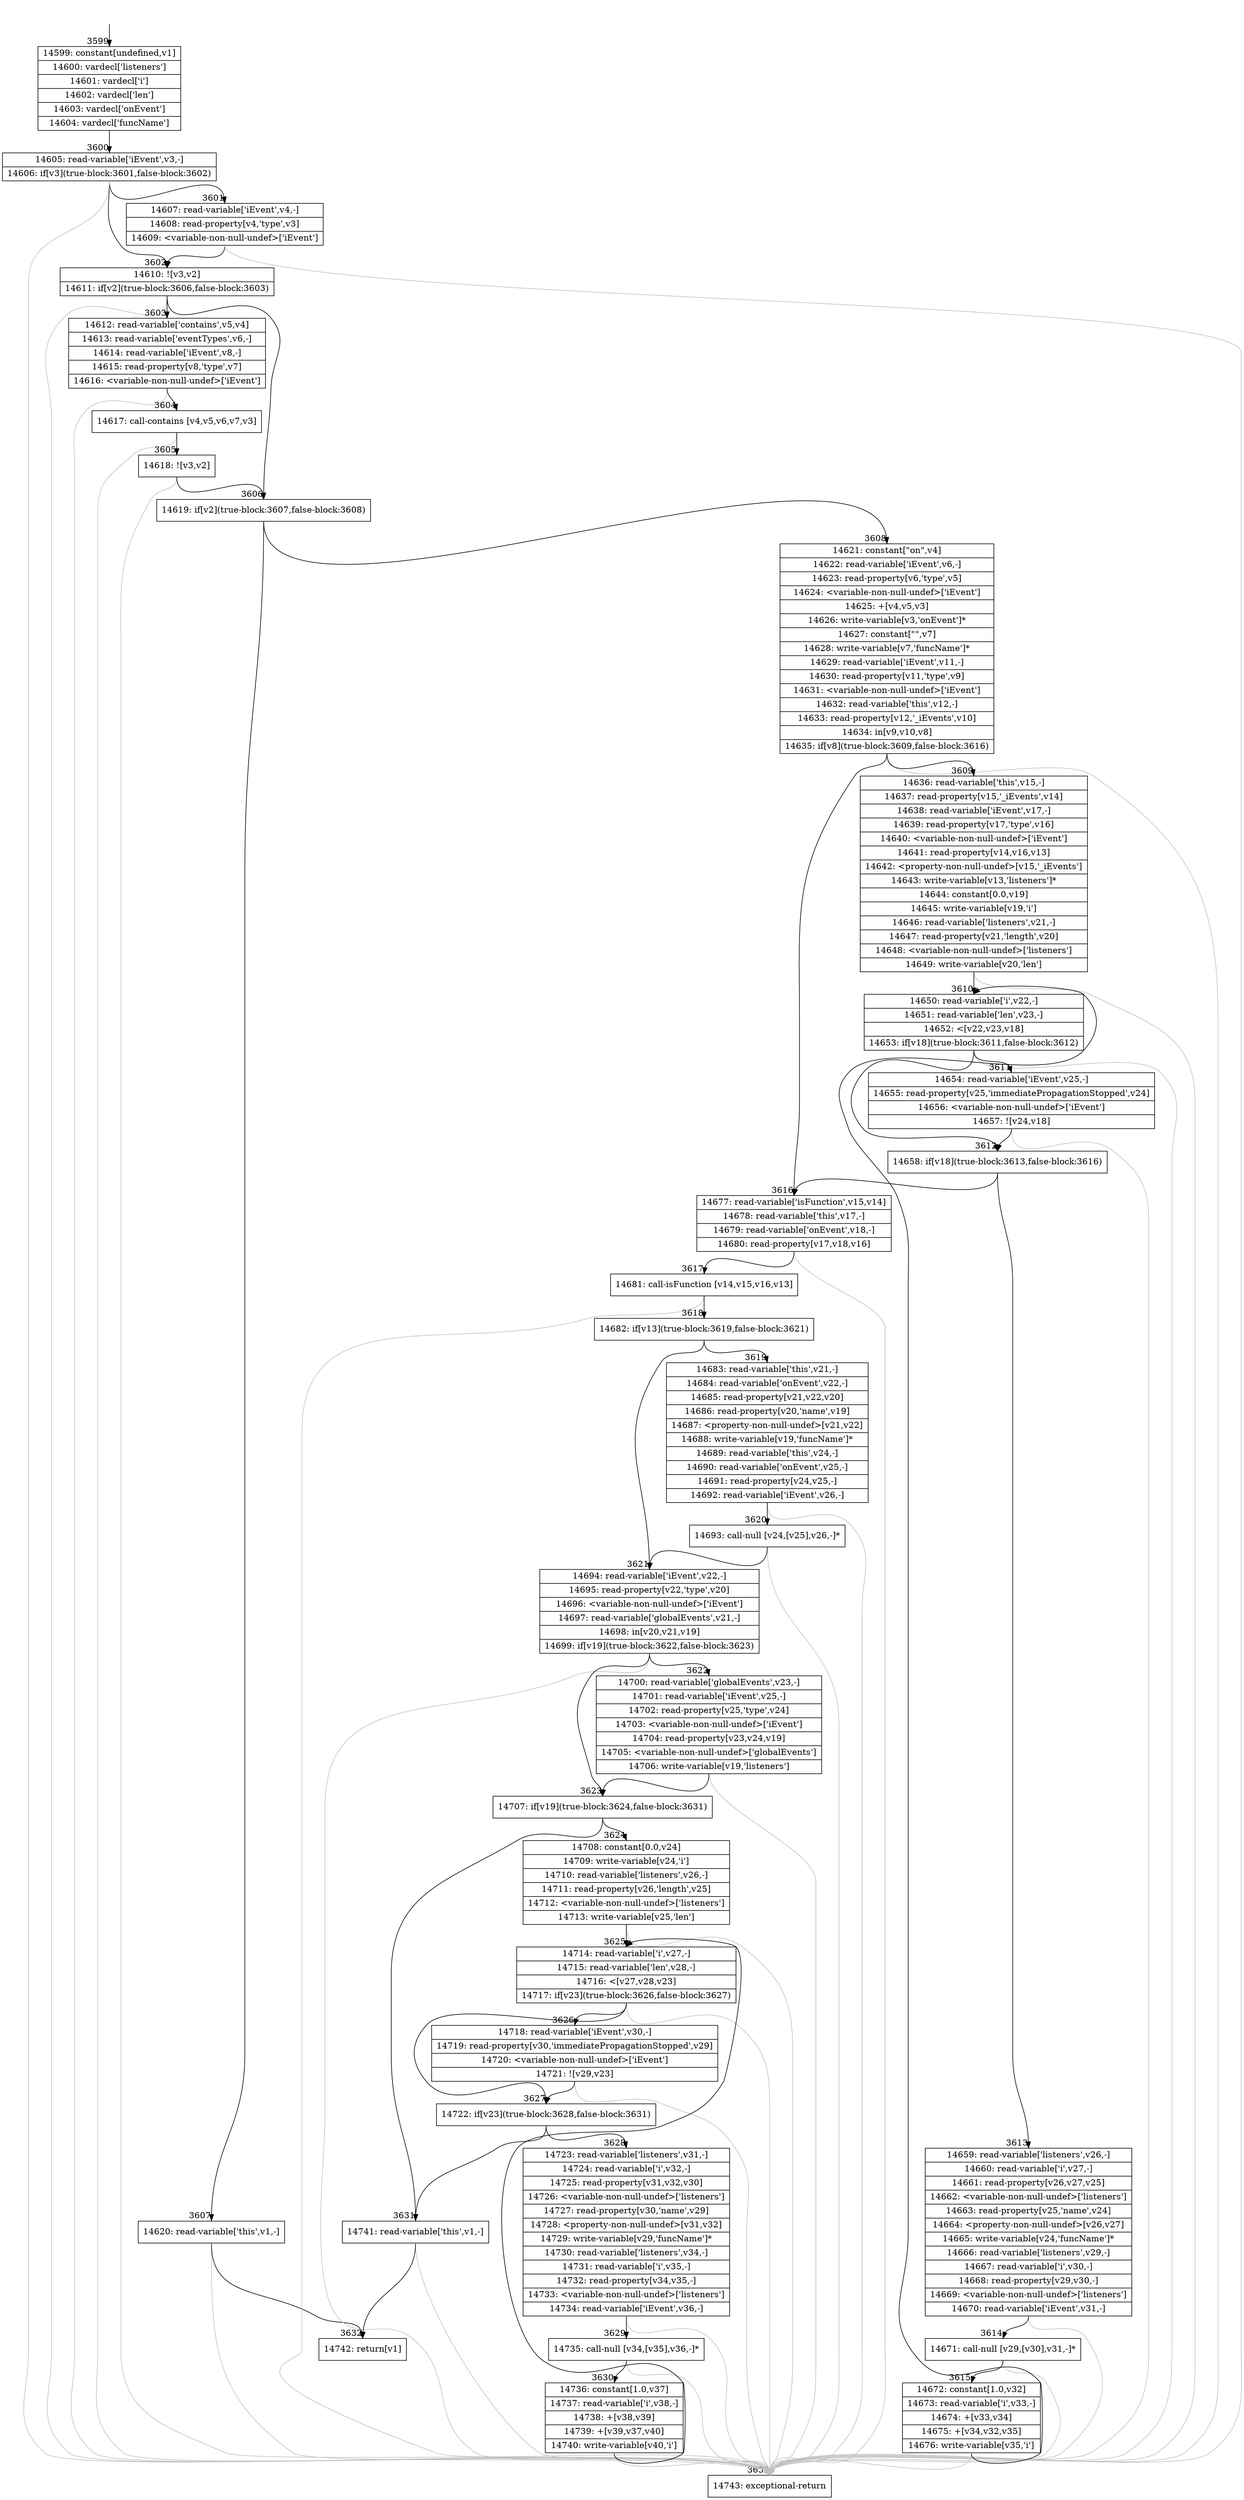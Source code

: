 digraph {
rankdir="TD"
BB_entry157[shape=none,label=""];
BB_entry157 -> BB3599 [tailport=s, headport=n, headlabel="    3599"]
BB3599 [shape=record label="{14599: constant[undefined,v1]|14600: vardecl['listeners']|14601: vardecl['i']|14602: vardecl['len']|14603: vardecl['onEvent']|14604: vardecl['funcName']}" ] 
BB3599 -> BB3600 [tailport=s, headport=n, headlabel="      3600"]
BB3600 [shape=record label="{14605: read-variable['iEvent',v3,-]|14606: if[v3](true-block:3601,false-block:3602)}" ] 
BB3600 -> BB3602 [tailport=s, headport=n, headlabel="      3602"]
BB3600 -> BB3601 [tailport=s, headport=n, headlabel="      3601"]
BB3600 -> BB3633 [tailport=s, headport=n, color=gray, headlabel="      3633"]
BB3601 [shape=record label="{14607: read-variable['iEvent',v4,-]|14608: read-property[v4,'type',v3]|14609: \<variable-non-null-undef\>['iEvent']}" ] 
BB3601 -> BB3602 [tailport=s, headport=n]
BB3601 -> BB3633 [tailport=s, headport=n, color=gray]
BB3602 [shape=record label="{14610: ![v3,v2]|14611: if[v2](true-block:3606,false-block:3603)}" ] 
BB3602 -> BB3606 [tailport=s, headport=n, headlabel="      3606"]
BB3602 -> BB3603 [tailport=s, headport=n, headlabel="      3603"]
BB3602 -> BB3633 [tailport=s, headport=n, color=gray]
BB3603 [shape=record label="{14612: read-variable['contains',v5,v4]|14613: read-variable['eventTypes',v6,-]|14614: read-variable['iEvent',v8,-]|14615: read-property[v8,'type',v7]|14616: \<variable-non-null-undef\>['iEvent']}" ] 
BB3603 -> BB3604 [tailport=s, headport=n, headlabel="      3604"]
BB3603 -> BB3633 [tailport=s, headport=n, color=gray]
BB3604 [shape=record label="{14617: call-contains [v4,v5,v6,v7,v3]}" ] 
BB3604 -> BB3605 [tailport=s, headport=n, headlabel="      3605"]
BB3604 -> BB3633 [tailport=s, headport=n, color=gray]
BB3605 [shape=record label="{14618: ![v3,v2]}" ] 
BB3605 -> BB3606 [tailport=s, headport=n]
BB3605 -> BB3633 [tailport=s, headport=n, color=gray]
BB3606 [shape=record label="{14619: if[v2](true-block:3607,false-block:3608)}" ] 
BB3606 -> BB3607 [tailport=s, headport=n, headlabel="      3607"]
BB3606 -> BB3608 [tailport=s, headport=n, headlabel="      3608"]
BB3607 [shape=record label="{14620: read-variable['this',v1,-]}" ] 
BB3607 -> BB3632 [tailport=s, headport=n, headlabel="      3632"]
BB3607 -> BB3633 [tailport=s, headport=n, color=gray]
BB3608 [shape=record label="{14621: constant[\"on\",v4]|14622: read-variable['iEvent',v6,-]|14623: read-property[v6,'type',v5]|14624: \<variable-non-null-undef\>['iEvent']|14625: +[v4,v5,v3]|14626: write-variable[v3,'onEvent']*|14627: constant[\"\",v7]|14628: write-variable[v7,'funcName']*|14629: read-variable['iEvent',v11,-]|14630: read-property[v11,'type',v9]|14631: \<variable-non-null-undef\>['iEvent']|14632: read-variable['this',v12,-]|14633: read-property[v12,'_iEvents',v10]|14634: in[v9,v10,v8]|14635: if[v8](true-block:3609,false-block:3616)}" ] 
BB3608 -> BB3609 [tailport=s, headport=n, headlabel="      3609"]
BB3608 -> BB3616 [tailport=s, headport=n, headlabel="      3616"]
BB3608 -> BB3633 [tailport=s, headport=n, color=gray]
BB3609 [shape=record label="{14636: read-variable['this',v15,-]|14637: read-property[v15,'_iEvents',v14]|14638: read-variable['iEvent',v17,-]|14639: read-property[v17,'type',v16]|14640: \<variable-non-null-undef\>['iEvent']|14641: read-property[v14,v16,v13]|14642: \<property-non-null-undef\>[v15,'_iEvents']|14643: write-variable[v13,'listeners']*|14644: constant[0.0,v19]|14645: write-variable[v19,'i']|14646: read-variable['listeners',v21,-]|14647: read-property[v21,'length',v20]|14648: \<variable-non-null-undef\>['listeners']|14649: write-variable[v20,'len']}" ] 
BB3609 -> BB3610 [tailport=s, headport=n, headlabel="      3610"]
BB3609 -> BB3633 [tailport=s, headport=n, color=gray]
BB3610 [shape=record label="{14650: read-variable['i',v22,-]|14651: read-variable['len',v23,-]|14652: \<[v22,v23,v18]|14653: if[v18](true-block:3611,false-block:3612)}" ] 
BB3610 -> BB3612 [tailport=s, headport=n, headlabel="      3612"]
BB3610 -> BB3611 [tailport=s, headport=n, headlabel="      3611"]
BB3610 -> BB3633 [tailport=s, headport=n, color=gray]
BB3611 [shape=record label="{14654: read-variable['iEvent',v25,-]|14655: read-property[v25,'immediatePropagationStopped',v24]|14656: \<variable-non-null-undef\>['iEvent']|14657: ![v24,v18]}" ] 
BB3611 -> BB3612 [tailport=s, headport=n]
BB3611 -> BB3633 [tailport=s, headport=n, color=gray]
BB3612 [shape=record label="{14658: if[v18](true-block:3613,false-block:3616)}" ] 
BB3612 -> BB3613 [tailport=s, headport=n, headlabel="      3613"]
BB3612 -> BB3616 [tailport=s, headport=n]
BB3613 [shape=record label="{14659: read-variable['listeners',v26,-]|14660: read-variable['i',v27,-]|14661: read-property[v26,v27,v25]|14662: \<variable-non-null-undef\>['listeners']|14663: read-property[v25,'name',v24]|14664: \<property-non-null-undef\>[v26,v27]|14665: write-variable[v24,'funcName']*|14666: read-variable['listeners',v29,-]|14667: read-variable['i',v30,-]|14668: read-property[v29,v30,-]|14669: \<variable-non-null-undef\>['listeners']|14670: read-variable['iEvent',v31,-]}" ] 
BB3613 -> BB3614 [tailport=s, headport=n, headlabel="      3614"]
BB3613 -> BB3633 [tailport=s, headport=n, color=gray]
BB3614 [shape=record label="{14671: call-null [v29,[v30],v31,-]*}" ] 
BB3614 -> BB3615 [tailport=s, headport=n, headlabel="      3615"]
BB3614 -> BB3633 [tailport=s, headport=n, color=gray]
BB3615 [shape=record label="{14672: constant[1.0,v32]|14673: read-variable['i',v33,-]|14674: +[v33,v34]|14675: +[v34,v32,v35]|14676: write-variable[v35,'i']}" ] 
BB3615 -> BB3610 [tailport=s, headport=n]
BB3615 -> BB3633 [tailport=s, headport=n, color=gray]
BB3616 [shape=record label="{14677: read-variable['isFunction',v15,v14]|14678: read-variable['this',v17,-]|14679: read-variable['onEvent',v18,-]|14680: read-property[v17,v18,v16]}" ] 
BB3616 -> BB3617 [tailport=s, headport=n, headlabel="      3617"]
BB3616 -> BB3633 [tailport=s, headport=n, color=gray]
BB3617 [shape=record label="{14681: call-isFunction [v14,v15,v16,v13]}" ] 
BB3617 -> BB3618 [tailport=s, headport=n, headlabel="      3618"]
BB3617 -> BB3633 [tailport=s, headport=n, color=gray]
BB3618 [shape=record label="{14682: if[v13](true-block:3619,false-block:3621)}" ] 
BB3618 -> BB3619 [tailport=s, headport=n, headlabel="      3619"]
BB3618 -> BB3621 [tailport=s, headport=n, headlabel="      3621"]
BB3619 [shape=record label="{14683: read-variable['this',v21,-]|14684: read-variable['onEvent',v22,-]|14685: read-property[v21,v22,v20]|14686: read-property[v20,'name',v19]|14687: \<property-non-null-undef\>[v21,v22]|14688: write-variable[v19,'funcName']*|14689: read-variable['this',v24,-]|14690: read-variable['onEvent',v25,-]|14691: read-property[v24,v25,-]|14692: read-variable['iEvent',v26,-]}" ] 
BB3619 -> BB3620 [tailport=s, headport=n, headlabel="      3620"]
BB3619 -> BB3633 [tailport=s, headport=n, color=gray]
BB3620 [shape=record label="{14693: call-null [v24,[v25],v26,-]*}" ] 
BB3620 -> BB3621 [tailport=s, headport=n]
BB3620 -> BB3633 [tailport=s, headport=n, color=gray]
BB3621 [shape=record label="{14694: read-variable['iEvent',v22,-]|14695: read-property[v22,'type',v20]|14696: \<variable-non-null-undef\>['iEvent']|14697: read-variable['globalEvents',v21,-]|14698: in[v20,v21,v19]|14699: if[v19](true-block:3622,false-block:3623)}" ] 
BB3621 -> BB3623 [tailport=s, headport=n, headlabel="      3623"]
BB3621 -> BB3622 [tailport=s, headport=n, headlabel="      3622"]
BB3621 -> BB3633 [tailport=s, headport=n, color=gray]
BB3622 [shape=record label="{14700: read-variable['globalEvents',v23,-]|14701: read-variable['iEvent',v25,-]|14702: read-property[v25,'type',v24]|14703: \<variable-non-null-undef\>['iEvent']|14704: read-property[v23,v24,v19]|14705: \<variable-non-null-undef\>['globalEvents']|14706: write-variable[v19,'listeners']}" ] 
BB3622 -> BB3623 [tailport=s, headport=n]
BB3622 -> BB3633 [tailport=s, headport=n, color=gray]
BB3623 [shape=record label="{14707: if[v19](true-block:3624,false-block:3631)}" ] 
BB3623 -> BB3624 [tailport=s, headport=n, headlabel="      3624"]
BB3623 -> BB3631 [tailport=s, headport=n, headlabel="      3631"]
BB3624 [shape=record label="{14708: constant[0.0,v24]|14709: write-variable[v24,'i']|14710: read-variable['listeners',v26,-]|14711: read-property[v26,'length',v25]|14712: \<variable-non-null-undef\>['listeners']|14713: write-variable[v25,'len']}" ] 
BB3624 -> BB3625 [tailport=s, headport=n, headlabel="      3625"]
BB3624 -> BB3633 [tailport=s, headport=n, color=gray]
BB3625 [shape=record label="{14714: read-variable['i',v27,-]|14715: read-variable['len',v28,-]|14716: \<[v27,v28,v23]|14717: if[v23](true-block:3626,false-block:3627)}" ] 
BB3625 -> BB3627 [tailport=s, headport=n, headlabel="      3627"]
BB3625 -> BB3626 [tailport=s, headport=n, headlabel="      3626"]
BB3625 -> BB3633 [tailport=s, headport=n, color=gray]
BB3626 [shape=record label="{14718: read-variable['iEvent',v30,-]|14719: read-property[v30,'immediatePropagationStopped',v29]|14720: \<variable-non-null-undef\>['iEvent']|14721: ![v29,v23]}" ] 
BB3626 -> BB3627 [tailport=s, headport=n]
BB3626 -> BB3633 [tailport=s, headport=n, color=gray]
BB3627 [shape=record label="{14722: if[v23](true-block:3628,false-block:3631)}" ] 
BB3627 -> BB3628 [tailport=s, headport=n, headlabel="      3628"]
BB3627 -> BB3631 [tailport=s, headport=n]
BB3628 [shape=record label="{14723: read-variable['listeners',v31,-]|14724: read-variable['i',v32,-]|14725: read-property[v31,v32,v30]|14726: \<variable-non-null-undef\>['listeners']|14727: read-property[v30,'name',v29]|14728: \<property-non-null-undef\>[v31,v32]|14729: write-variable[v29,'funcName']*|14730: read-variable['listeners',v34,-]|14731: read-variable['i',v35,-]|14732: read-property[v34,v35,-]|14733: \<variable-non-null-undef\>['listeners']|14734: read-variable['iEvent',v36,-]}" ] 
BB3628 -> BB3629 [tailport=s, headport=n, headlabel="      3629"]
BB3628 -> BB3633 [tailport=s, headport=n, color=gray]
BB3629 [shape=record label="{14735: call-null [v34,[v35],v36,-]*}" ] 
BB3629 -> BB3630 [tailport=s, headport=n, headlabel="      3630"]
BB3629 -> BB3633 [tailport=s, headport=n, color=gray]
BB3630 [shape=record label="{14736: constant[1.0,v37]|14737: read-variable['i',v38,-]|14738: +[v38,v39]|14739: +[v39,v37,v40]|14740: write-variable[v40,'i']}" ] 
BB3630 -> BB3625 [tailport=s, headport=n]
BB3630 -> BB3633 [tailport=s, headport=n, color=gray]
BB3631 [shape=record label="{14741: read-variable['this',v1,-]}" ] 
BB3631 -> BB3632 [tailport=s, headport=n]
BB3631 -> BB3633 [tailport=s, headport=n, color=gray]
BB3632 [shape=record label="{14742: return[v1]}" ] 
BB3633 [shape=record label="{14743: exceptional-return}" ] 
//#$~ 4911
}
